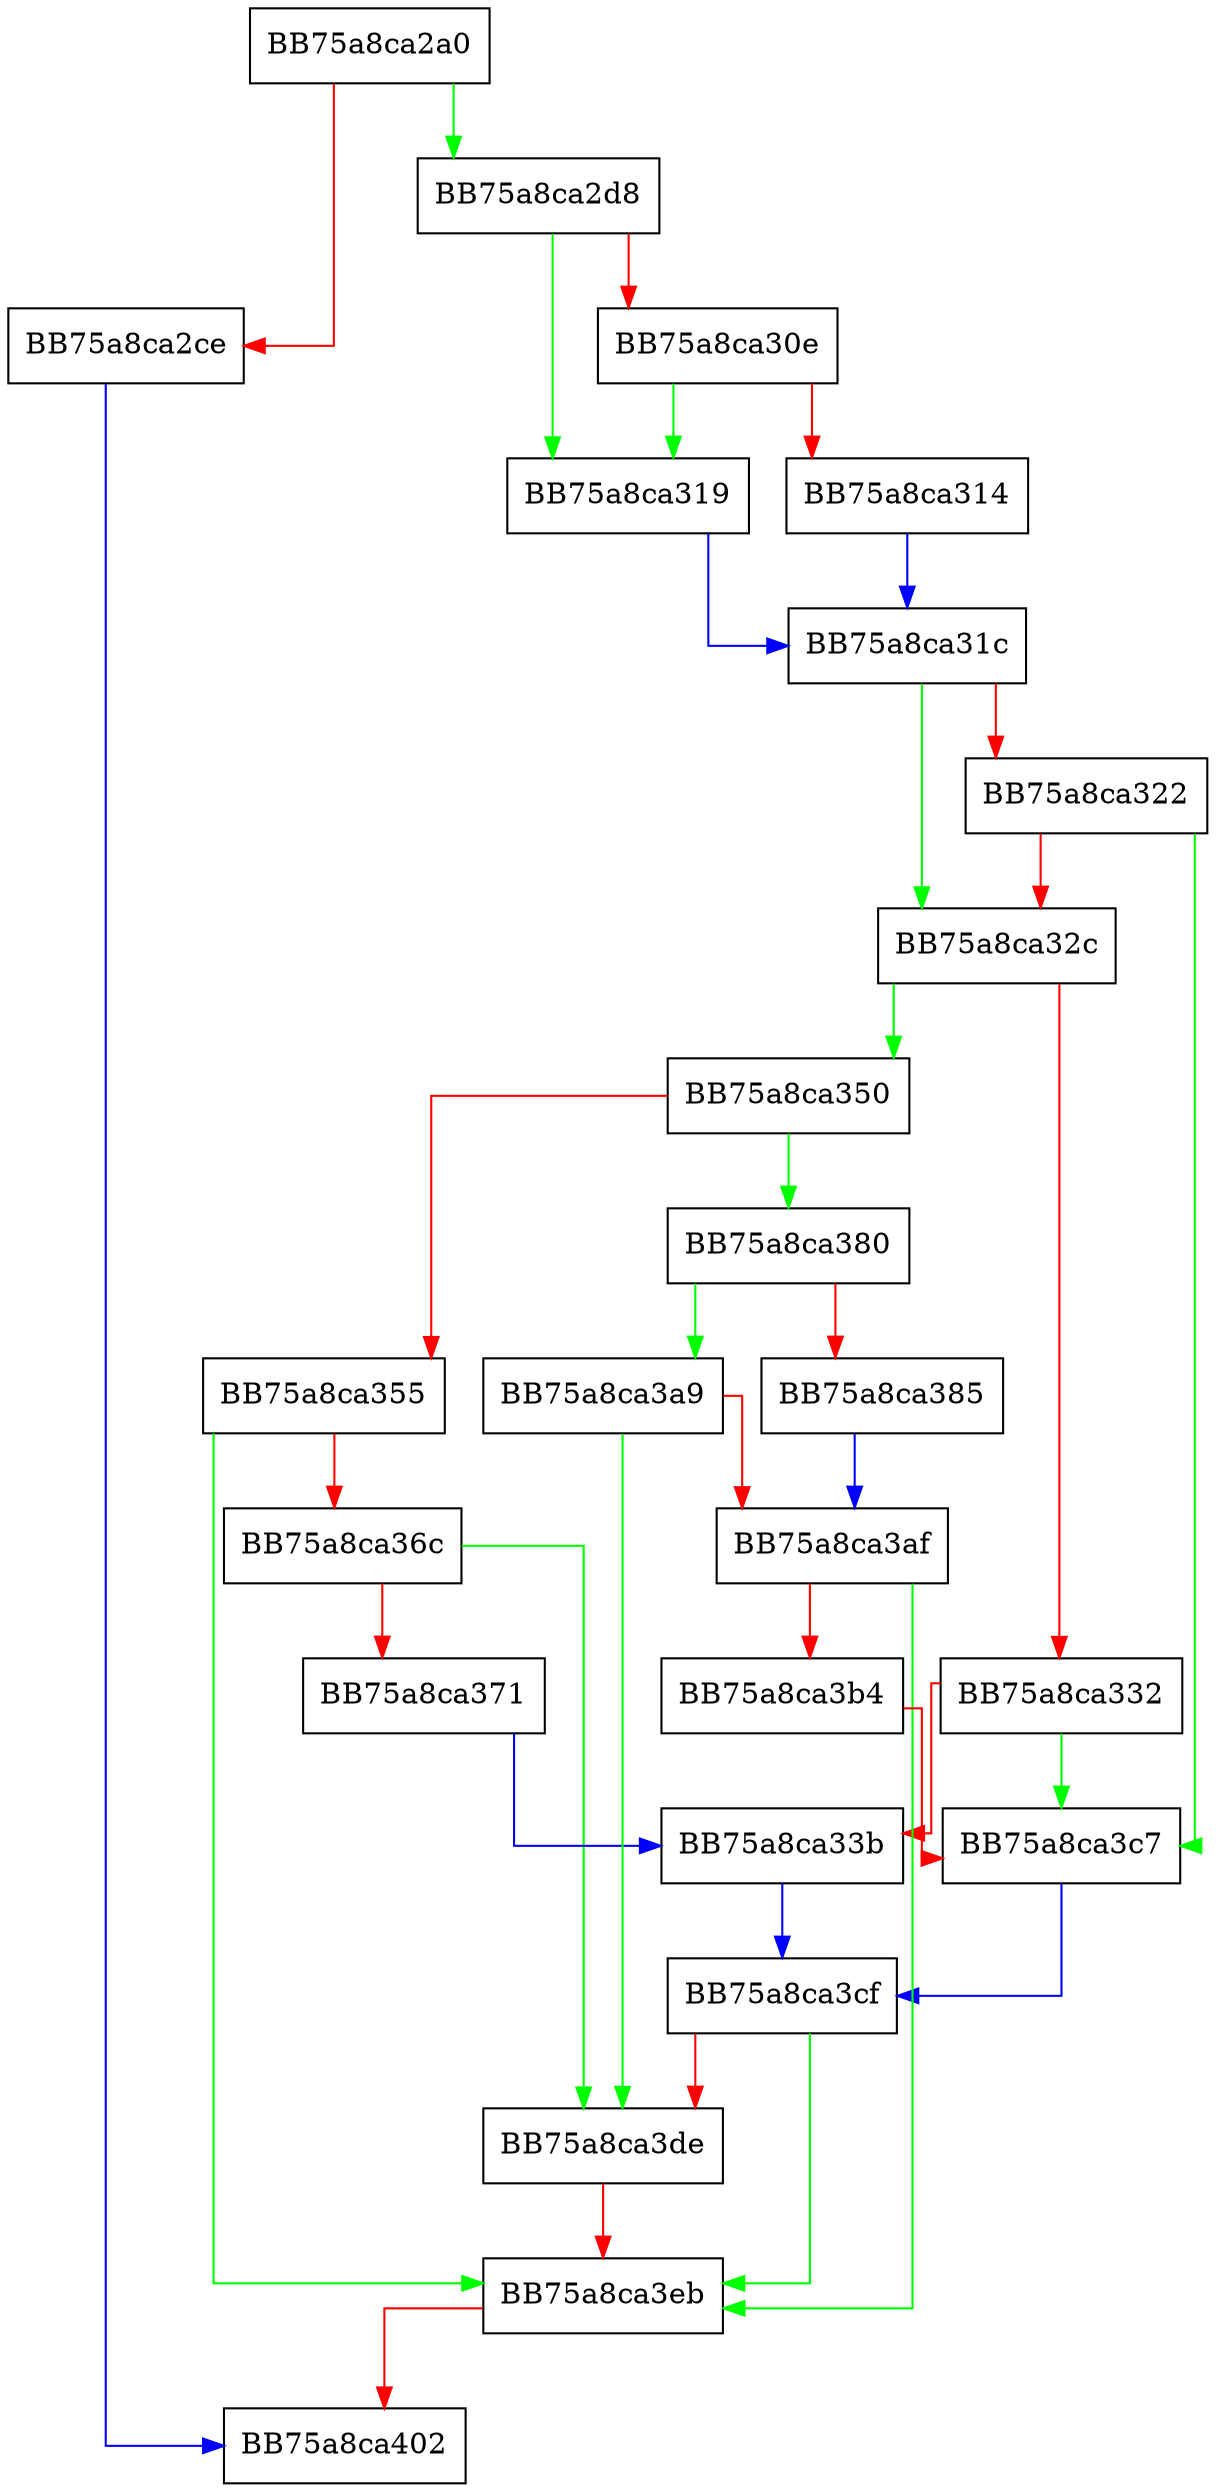 digraph _Do_rep {
  node [shape="box"];
  graph [splines=ortho];
  BB75a8ca2a0 -> BB75a8ca2d8 [color="green"];
  BB75a8ca2a0 -> BB75a8ca2ce [color="red"];
  BB75a8ca2ce -> BB75a8ca402 [color="blue"];
  BB75a8ca2d8 -> BB75a8ca319 [color="green"];
  BB75a8ca2d8 -> BB75a8ca30e [color="red"];
  BB75a8ca30e -> BB75a8ca319 [color="green"];
  BB75a8ca30e -> BB75a8ca314 [color="red"];
  BB75a8ca314 -> BB75a8ca31c [color="blue"];
  BB75a8ca319 -> BB75a8ca31c [color="blue"];
  BB75a8ca31c -> BB75a8ca32c [color="green"];
  BB75a8ca31c -> BB75a8ca322 [color="red"];
  BB75a8ca322 -> BB75a8ca3c7 [color="green"];
  BB75a8ca322 -> BB75a8ca32c [color="red"];
  BB75a8ca32c -> BB75a8ca350 [color="green"];
  BB75a8ca32c -> BB75a8ca332 [color="red"];
  BB75a8ca332 -> BB75a8ca3c7 [color="green"];
  BB75a8ca332 -> BB75a8ca33b [color="red"];
  BB75a8ca33b -> BB75a8ca3cf [color="blue"];
  BB75a8ca350 -> BB75a8ca380 [color="green"];
  BB75a8ca350 -> BB75a8ca355 [color="red"];
  BB75a8ca355 -> BB75a8ca3eb [color="green"];
  BB75a8ca355 -> BB75a8ca36c [color="red"];
  BB75a8ca36c -> BB75a8ca3de [color="green"];
  BB75a8ca36c -> BB75a8ca371 [color="red"];
  BB75a8ca371 -> BB75a8ca33b [color="blue"];
  BB75a8ca380 -> BB75a8ca3a9 [color="green"];
  BB75a8ca380 -> BB75a8ca385 [color="red"];
  BB75a8ca385 -> BB75a8ca3af [color="blue"];
  BB75a8ca3a9 -> BB75a8ca3de [color="green"];
  BB75a8ca3a9 -> BB75a8ca3af [color="red"];
  BB75a8ca3af -> BB75a8ca3eb [color="green"];
  BB75a8ca3af -> BB75a8ca3b4 [color="red"];
  BB75a8ca3b4 -> BB75a8ca3c7 [color="red"];
  BB75a8ca3c7 -> BB75a8ca3cf [color="blue"];
  BB75a8ca3cf -> BB75a8ca3eb [color="green"];
  BB75a8ca3cf -> BB75a8ca3de [color="red"];
  BB75a8ca3de -> BB75a8ca3eb [color="red"];
  BB75a8ca3eb -> BB75a8ca402 [color="red"];
}